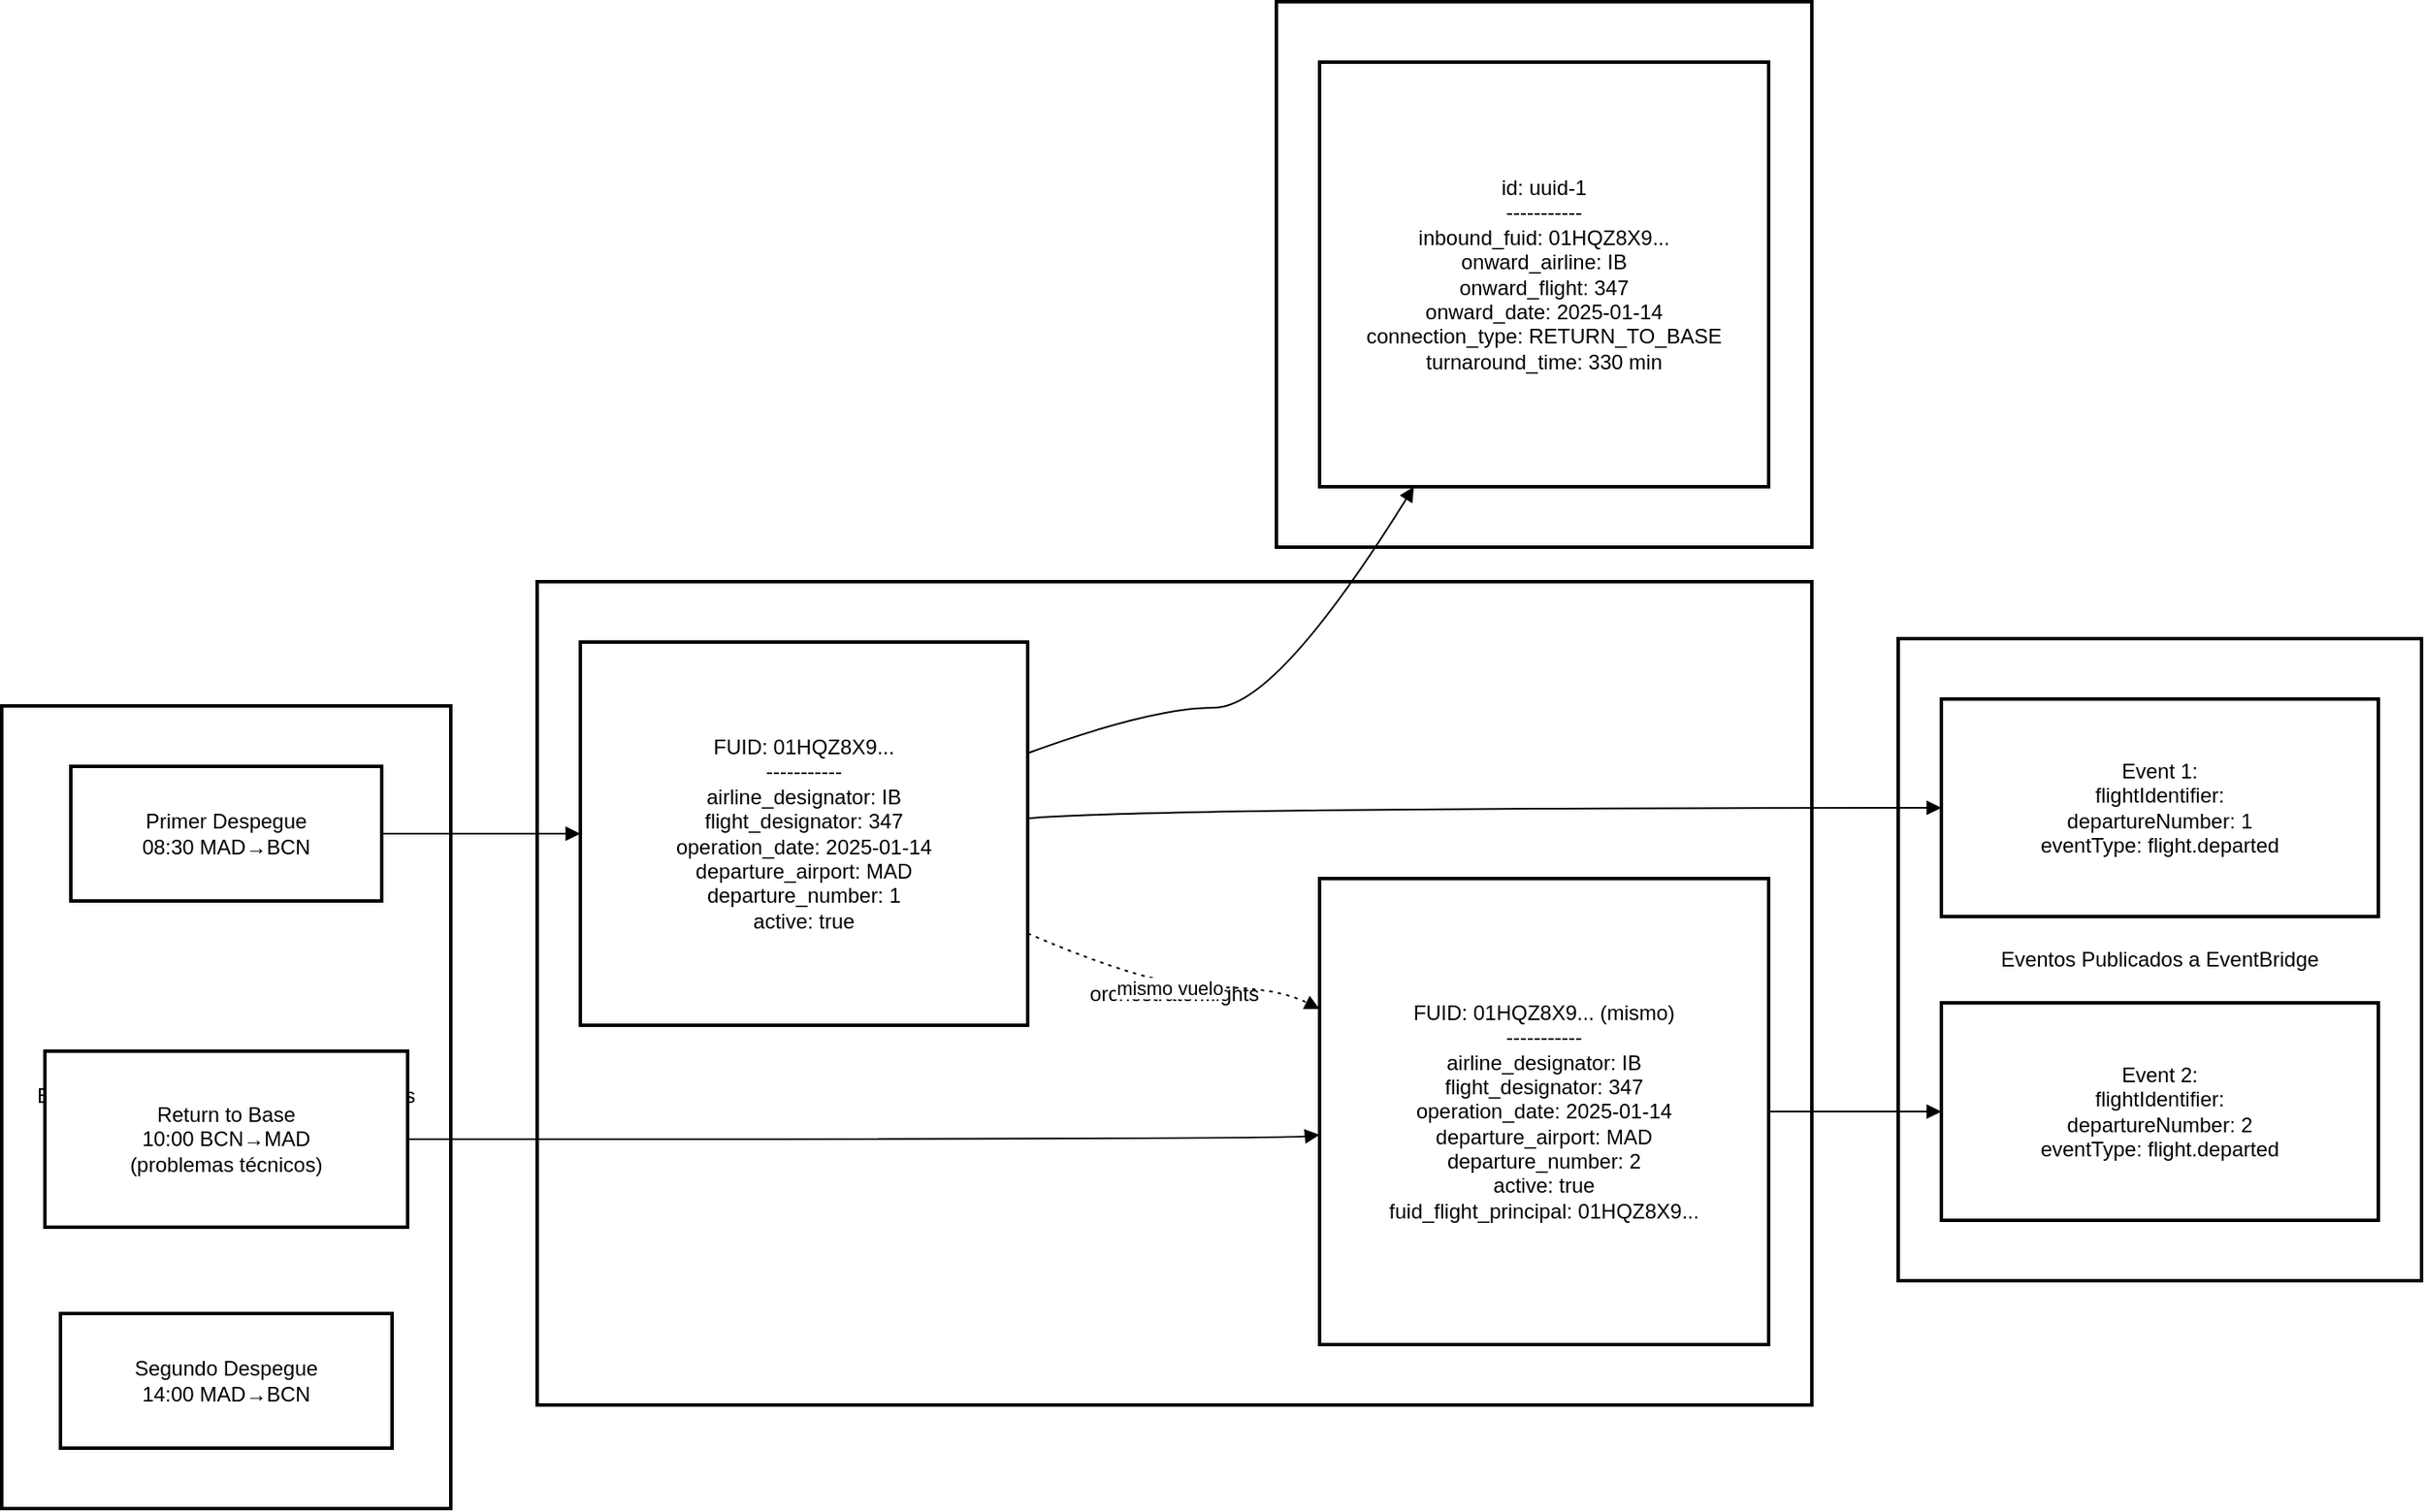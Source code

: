 <mxfile version="28.2.7">
  <diagram name="Page-1" id="MShjVqua6dN76zL4H0p4">
    <mxGraphModel dx="1371" dy="882" grid="1" gridSize="10" guides="1" tooltips="1" connect="1" arrows="1" fold="1" page="1" pageScale="1" pageWidth="850" pageHeight="1100" math="0" shadow="0">
      <root>
        <mxCell id="0" />
        <mxCell id="1" parent="0" />
        <mxCell id="Yt73LQbdyz496-idZjtG-471" value="Eventos Publicados a EventBridge" style="whiteSpace=wrap;strokeWidth=2;" vertex="1" parent="1">
          <mxGeometry x="1118" y="389" width="303" height="372" as="geometry" />
        </mxCell>
        <mxCell id="Yt73LQbdyz496-idZjtG-472" value="fh_onward_flight" style="whiteSpace=wrap;strokeWidth=2;" vertex="1" parent="1">
          <mxGeometry x="758" y="20" width="310" height="316" as="geometry" />
        </mxCell>
        <mxCell id="Yt73LQbdyz496-idZjtG-473" value="orchestrator.flights" style="whiteSpace=wrap;strokeWidth=2;" vertex="1" parent="1">
          <mxGeometry x="330" y="356" width="738" height="477" as="geometry" />
        </mxCell>
        <mxCell id="Yt73LQbdyz496-idZjtG-474" value="Escenario: Vuelo IB347 despega 2 veces (Return to Base)" style="whiteSpace=wrap;strokeWidth=2;" vertex="1" parent="1">
          <mxGeometry x="20" y="428" width="260" height="465" as="geometry" />
        </mxCell>
        <mxCell id="Yt73LQbdyz496-idZjtG-475" value="Primer Despegue&#xa;08:30 MAD→BCN" style="whiteSpace=wrap;strokeWidth=2;" vertex="1" parent="1">
          <mxGeometry x="60" y="463" width="180" height="78" as="geometry" />
        </mxCell>
        <mxCell id="Yt73LQbdyz496-idZjtG-476" value="Return to Base&#xa;10:00 BCN→MAD&#xa;(problemas técnicos)" style="whiteSpace=wrap;strokeWidth=2;" vertex="1" parent="1">
          <mxGeometry x="45" y="628" width="210" height="102" as="geometry" />
        </mxCell>
        <mxCell id="Yt73LQbdyz496-idZjtG-477" value="Segundo Despegue&#xa;14:00 MAD→BCN" style="whiteSpace=wrap;strokeWidth=2;" vertex="1" parent="1">
          <mxGeometry x="54" y="780" width="192" height="78" as="geometry" />
        </mxCell>
        <mxCell id="Yt73LQbdyz496-idZjtG-478" value="FUID: 01HQZ8X9...&#xa;-----------&#xa;airline_designator: IB&#xa;flight_designator: 347&#xa;operation_date: 2025-01-14&#xa;departure_airport: MAD&#xa;departure_number: 1&#xa;active: true" style="whiteSpace=wrap;strokeWidth=2;" vertex="1" parent="1">
          <mxGeometry x="355" y="391" width="259" height="222" as="geometry" />
        </mxCell>
        <mxCell id="Yt73LQbdyz496-idZjtG-479" value="FUID: 01HQZ8X9... (mismo)&#xa;-----------&#xa;airline_designator: IB&#xa;flight_designator: 347&#xa;operation_date: 2025-01-14&#xa;departure_airport: MAD&#xa;departure_number: 2&#xa;active: true&#xa;fuid_flight_principal: 01HQZ8X9..." style="whiteSpace=wrap;strokeWidth=2;" vertex="1" parent="1">
          <mxGeometry x="783" y="528" width="260" height="270" as="geometry" />
        </mxCell>
        <mxCell id="Yt73LQbdyz496-idZjtG-480" value="id: uuid-1&#xa;-----------&#xa;inbound_fuid: 01HQZ8X9...&#xa;onward_airline: IB&#xa;onward_flight: 347&#xa;onward_date: 2025-01-14&#xa;connection_type: RETURN_TO_BASE&#xa;turnaround_time: 330 min" style="whiteSpace=wrap;strokeWidth=2;" vertex="1" parent="1">
          <mxGeometry x="783" y="55" width="260" height="246" as="geometry" />
        </mxCell>
        <mxCell id="Yt73LQbdyz496-idZjtG-481" value="Event 1:&#xa;flightIdentifier:&#xa;  departureNumber: 1&#xa;eventType: flight.departed" style="whiteSpace=wrap;strokeWidth=2;" vertex="1" parent="1">
          <mxGeometry x="1143" y="424" width="253" height="126" as="geometry" />
        </mxCell>
        <mxCell id="Yt73LQbdyz496-idZjtG-482" value="Event 2:&#xa;flightIdentifier:&#xa;  departureNumber: 2&#xa;eventType: flight.departed" style="whiteSpace=wrap;strokeWidth=2;" vertex="1" parent="1">
          <mxGeometry x="1143" y="600" width="253" height="126" as="geometry" />
        </mxCell>
        <mxCell id="Yt73LQbdyz496-idZjtG-483" value="" style="curved=1;startArrow=none;endArrow=block;exitX=1;exitY=0.5;entryX=0;entryY=0.5;rounded=0;" edge="1" parent="1" source="Yt73LQbdyz496-idZjtG-475" target="Yt73LQbdyz496-idZjtG-478">
          <mxGeometry relative="1" as="geometry">
            <Array as="points" />
          </mxGeometry>
        </mxCell>
        <mxCell id="Yt73LQbdyz496-idZjtG-484" value="" style="curved=1;startArrow=none;endArrow=block;exitX=1;exitY=0.46;entryX=0;entryY=0.5;rounded=0;" edge="1" parent="1" source="Yt73LQbdyz496-idZjtG-478" target="Yt73LQbdyz496-idZjtG-481">
          <mxGeometry relative="1" as="geometry">
            <Array as="points">
              <mxPoint x="686" y="487" />
            </Array>
          </mxGeometry>
        </mxCell>
        <mxCell id="Yt73LQbdyz496-idZjtG-485" value="" style="curved=1;startArrow=none;endArrow=block;exitX=1;exitY=0.29;entryX=0.21;entryY=1;rounded=0;" edge="1" parent="1" source="Yt73LQbdyz496-idZjtG-478" target="Yt73LQbdyz496-idZjtG-480">
          <mxGeometry relative="1" as="geometry">
            <Array as="points">
              <mxPoint x="686" y="429" />
              <mxPoint x="758" y="429" />
            </Array>
          </mxGeometry>
        </mxCell>
        <mxCell id="Yt73LQbdyz496-idZjtG-486" value="" style="curved=1;startArrow=none;endArrow=block;exitX=1;exitY=0.5;entryX=0;entryY=0.55;rounded=0;" edge="1" parent="1" source="Yt73LQbdyz496-idZjtG-476" target="Yt73LQbdyz496-idZjtG-479">
          <mxGeometry relative="1" as="geometry">
            <Array as="points">
              <mxPoint x="758" y="679" />
            </Array>
          </mxGeometry>
        </mxCell>
        <mxCell id="Yt73LQbdyz496-idZjtG-487" value="" style="curved=1;startArrow=none;endArrow=block;exitX=1;exitY=0.5;entryX=0;entryY=0.5;rounded=0;" edge="1" parent="1" source="Yt73LQbdyz496-idZjtG-479" target="Yt73LQbdyz496-idZjtG-482">
          <mxGeometry relative="1" as="geometry">
            <Array as="points" />
          </mxGeometry>
        </mxCell>
        <mxCell id="Yt73LQbdyz496-idZjtG-488" value="mismo vuelo" style="curved=1;dashed=1;dashPattern=2 3;startArrow=none;endArrow=block;exitX=1;exitY=0.76;entryX=0;entryY=0.28;rounded=0;" edge="1" parent="1" source="Yt73LQbdyz496-idZjtG-478" target="Yt73LQbdyz496-idZjtG-479">
          <mxGeometry relative="1" as="geometry">
            <Array as="points">
              <mxPoint x="686" y="591" />
              <mxPoint x="758" y="591" />
            </Array>
          </mxGeometry>
        </mxCell>
      </root>
    </mxGraphModel>
  </diagram>
</mxfile>

